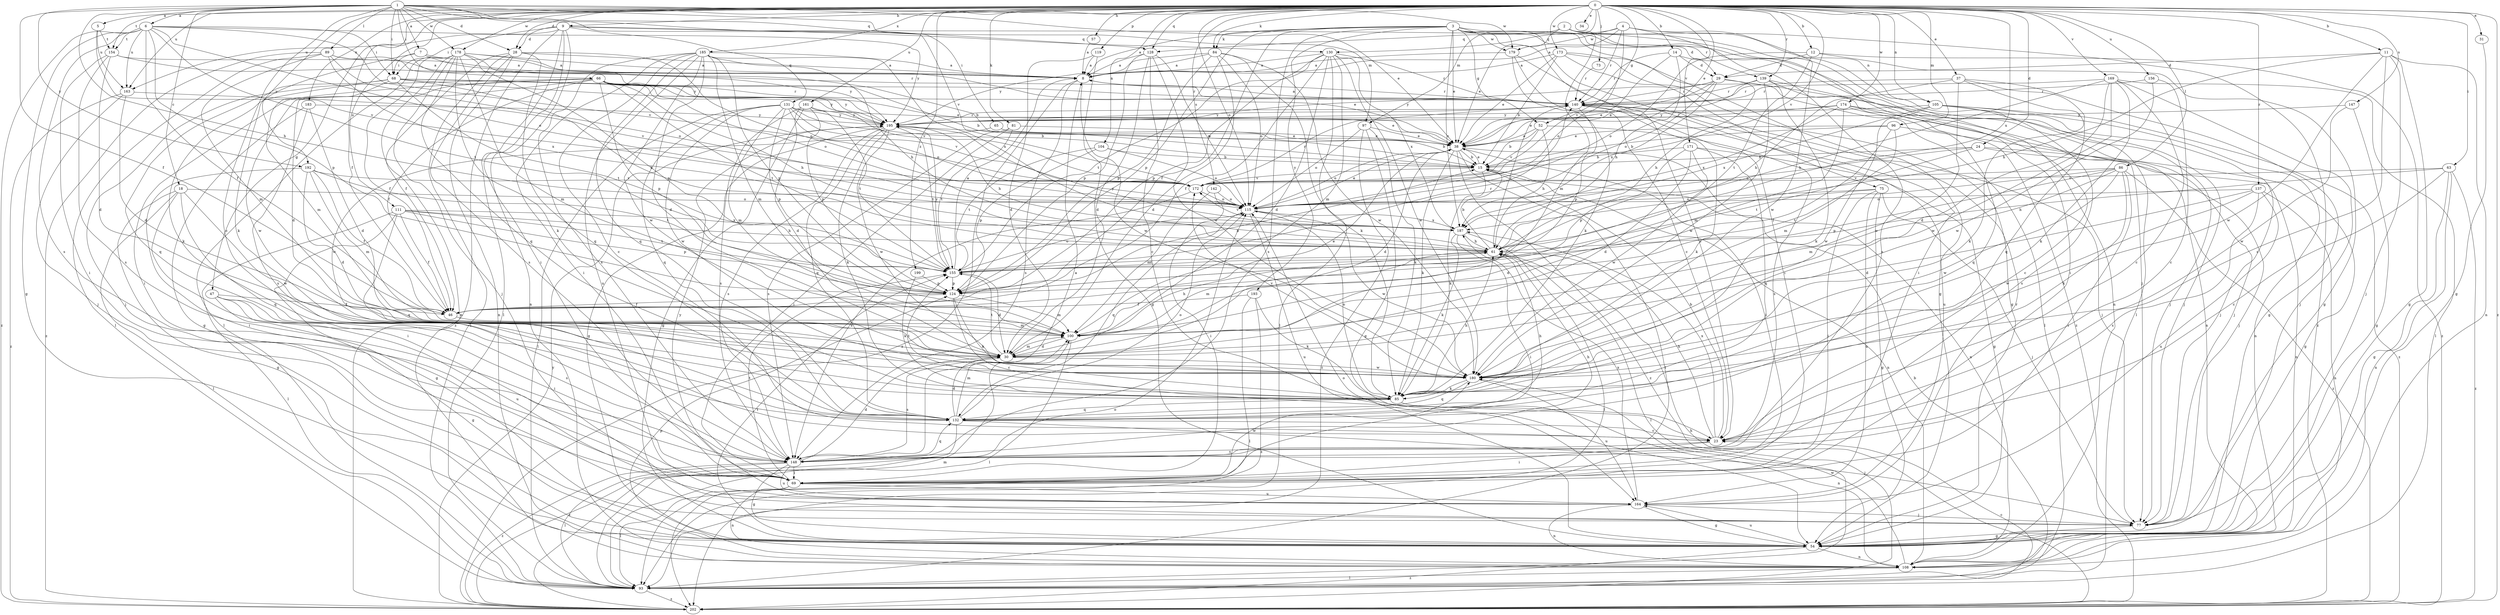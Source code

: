 strict digraph  {
0;
1;
2;
3;
4;
5;
6;
7;
8;
9;
11;
12;
14;
15;
18;
23;
24;
28;
29;
30;
31;
34;
37;
38;
46;
47;
52;
54;
57;
61;
63;
65;
66;
68;
69;
73;
75;
77;
81;
84;
85;
86;
89;
93;
96;
97;
100;
104;
105;
108;
111;
115;
119;
124;
128;
130;
131;
132;
137;
139;
140;
142;
147;
148;
154;
155;
156;
161;
163;
164;
169;
171;
172;
173;
174;
178;
179;
180;
183;
185;
187;
192;
193;
195;
199;
202;
0 -> 9  [label=b];
0 -> 11  [label=b];
0 -> 12  [label=b];
0 -> 14  [label=b];
0 -> 24  [label=d];
0 -> 28  [label=d];
0 -> 31  [label=e];
0 -> 34  [label=e];
0 -> 37  [label=e];
0 -> 38  [label=e];
0 -> 46  [label=f];
0 -> 47  [label=g];
0 -> 52  [label=g];
0 -> 57  [label=h];
0 -> 63  [label=i];
0 -> 73  [label=j];
0 -> 81  [label=k];
0 -> 84  [label=k];
0 -> 86  [label=l];
0 -> 96  [label=m];
0 -> 97  [label=m];
0 -> 104  [label=n];
0 -> 105  [label=n];
0 -> 111  [label=o];
0 -> 115  [label=o];
0 -> 119  [label=p];
0 -> 128  [label=q];
0 -> 137  [label=r];
0 -> 139  [label=r];
0 -> 142  [label=s];
0 -> 147  [label=s];
0 -> 154  [label=t];
0 -> 156  [label=u];
0 -> 161  [label=u];
0 -> 163  [label=u];
0 -> 169  [label=v];
0 -> 171  [label=v];
0 -> 172  [label=v];
0 -> 173  [label=w];
0 -> 174  [label=w];
0 -> 178  [label=w];
0 -> 183  [label=x];
0 -> 185  [label=x];
0 -> 187  [label=x];
0 -> 192  [label=y];
0 -> 199  [label=z];
0 -> 202  [label=z];
1 -> 5  [label=a];
1 -> 6  [label=a];
1 -> 7  [label=a];
1 -> 18  [label=c];
1 -> 23  [label=c];
1 -> 28  [label=d];
1 -> 38  [label=e];
1 -> 46  [label=f];
1 -> 61  [label=h];
1 -> 65  [label=i];
1 -> 66  [label=i];
1 -> 68  [label=i];
1 -> 89  [label=l];
1 -> 97  [label=m];
1 -> 128  [label=q];
1 -> 172  [label=v];
1 -> 178  [label=w];
1 -> 179  [label=w];
1 -> 192  [label=y];
2 -> 38  [label=e];
2 -> 93  [label=l];
2 -> 100  [label=m];
2 -> 105  [label=n];
2 -> 108  [label=n];
2 -> 128  [label=q];
2 -> 202  [label=z];
3 -> 8  [label=a];
3 -> 23  [label=c];
3 -> 38  [label=e];
3 -> 46  [label=f];
3 -> 52  [label=g];
3 -> 54  [label=g];
3 -> 75  [label=j];
3 -> 77  [label=j];
3 -> 84  [label=k];
3 -> 124  [label=p];
3 -> 139  [label=r];
3 -> 148  [label=s];
3 -> 179  [label=w];
3 -> 187  [label=x];
3 -> 193  [label=y];
4 -> 8  [label=a];
4 -> 130  [label=q];
4 -> 140  [label=r];
4 -> 148  [label=s];
4 -> 172  [label=v];
4 -> 179  [label=w];
4 -> 180  [label=w];
4 -> 202  [label=z];
5 -> 154  [label=t];
5 -> 163  [label=u];
5 -> 172  [label=v];
6 -> 46  [label=f];
6 -> 54  [label=g];
6 -> 68  [label=i];
6 -> 115  [label=o];
6 -> 124  [label=p];
6 -> 148  [label=s];
6 -> 154  [label=t];
6 -> 155  [label=t];
6 -> 163  [label=u];
6 -> 172  [label=v];
6 -> 195  [label=y];
6 -> 202  [label=z];
7 -> 8  [label=a];
7 -> 15  [label=b];
7 -> 68  [label=i];
7 -> 85  [label=k];
8 -> 140  [label=r];
8 -> 148  [label=s];
8 -> 180  [label=w];
8 -> 202  [label=z];
9 -> 28  [label=d];
9 -> 29  [label=d];
9 -> 68  [label=i];
9 -> 69  [label=i];
9 -> 93  [label=l];
9 -> 108  [label=n];
9 -> 130  [label=q];
9 -> 131  [label=q];
9 -> 163  [label=u];
9 -> 202  [label=z];
11 -> 23  [label=c];
11 -> 29  [label=d];
11 -> 54  [label=g];
11 -> 61  [label=h];
11 -> 77  [label=j];
11 -> 108  [label=n];
11 -> 180  [label=w];
12 -> 29  [label=d];
12 -> 54  [label=g];
12 -> 115  [label=o];
12 -> 155  [label=t];
12 -> 202  [label=z];
14 -> 29  [label=d];
14 -> 61  [label=h];
14 -> 69  [label=i];
14 -> 115  [label=o];
14 -> 140  [label=r];
15 -> 38  [label=e];
15 -> 85  [label=k];
15 -> 108  [label=n];
15 -> 172  [label=v];
18 -> 54  [label=g];
18 -> 69  [label=i];
18 -> 93  [label=l];
18 -> 115  [label=o];
18 -> 132  [label=q];
18 -> 180  [label=w];
23 -> 15  [label=b];
23 -> 61  [label=h];
23 -> 69  [label=i];
23 -> 148  [label=s];
23 -> 187  [label=x];
24 -> 15  [label=b];
24 -> 54  [label=g];
24 -> 108  [label=n];
24 -> 115  [label=o];
24 -> 155  [label=t];
28 -> 8  [label=a];
28 -> 46  [label=f];
28 -> 93  [label=l];
28 -> 108  [label=n];
28 -> 115  [label=o];
28 -> 132  [label=q];
28 -> 148  [label=s];
29 -> 38  [label=e];
29 -> 61  [label=h];
29 -> 77  [label=j];
29 -> 115  [label=o];
29 -> 140  [label=r];
29 -> 187  [label=x];
29 -> 195  [label=y];
30 -> 100  [label=m];
30 -> 148  [label=s];
30 -> 155  [label=t];
30 -> 180  [label=w];
31 -> 54  [label=g];
37 -> 54  [label=g];
37 -> 61  [label=h];
37 -> 85  [label=k];
37 -> 132  [label=q];
37 -> 140  [label=r];
37 -> 180  [label=w];
38 -> 15  [label=b];
38 -> 30  [label=d];
38 -> 69  [label=i];
38 -> 85  [label=k];
38 -> 93  [label=l];
38 -> 108  [label=n];
38 -> 115  [label=o];
38 -> 202  [label=z];
46 -> 100  [label=m];
47 -> 46  [label=f];
47 -> 54  [label=g];
47 -> 69  [label=i];
47 -> 148  [label=s];
47 -> 164  [label=u];
52 -> 15  [label=b];
52 -> 38  [label=e];
52 -> 61  [label=h];
52 -> 148  [label=s];
52 -> 172  [label=v];
54 -> 108  [label=n];
54 -> 115  [label=o];
54 -> 155  [label=t];
54 -> 164  [label=u];
54 -> 202  [label=z];
57 -> 8  [label=a];
61 -> 15  [label=b];
61 -> 93  [label=l];
61 -> 100  [label=m];
61 -> 140  [label=r];
61 -> 155  [label=t];
61 -> 195  [label=y];
63 -> 23  [label=c];
63 -> 54  [label=g];
63 -> 61  [label=h];
63 -> 108  [label=n];
63 -> 172  [label=v];
63 -> 202  [label=z];
65 -> 15  [label=b];
65 -> 38  [label=e];
65 -> 180  [label=w];
66 -> 15  [label=b];
66 -> 30  [label=d];
66 -> 46  [label=f];
66 -> 61  [label=h];
66 -> 69  [label=i];
66 -> 77  [label=j];
66 -> 115  [label=o];
66 -> 124  [label=p];
66 -> 140  [label=r];
66 -> 155  [label=t];
66 -> 172  [label=v];
66 -> 180  [label=w];
66 -> 195  [label=y];
68 -> 38  [label=e];
68 -> 61  [label=h];
68 -> 85  [label=k];
68 -> 100  [label=m];
68 -> 132  [label=q];
68 -> 140  [label=r];
68 -> 155  [label=t];
68 -> 195  [label=y];
69 -> 93  [label=l];
69 -> 108  [label=n];
69 -> 155  [label=t];
69 -> 164  [label=u];
69 -> 180  [label=w];
73 -> 140  [label=r];
75 -> 30  [label=d];
75 -> 54  [label=g];
75 -> 69  [label=i];
75 -> 77  [label=j];
75 -> 115  [label=o];
75 -> 164  [label=u];
77 -> 54  [label=g];
81 -> 38  [label=e];
81 -> 69  [label=i];
81 -> 148  [label=s];
81 -> 155  [label=t];
84 -> 8  [label=a];
84 -> 30  [label=d];
84 -> 85  [label=k];
84 -> 115  [label=o];
84 -> 124  [label=p];
84 -> 180  [label=w];
84 -> 195  [label=y];
85 -> 61  [label=h];
85 -> 108  [label=n];
85 -> 115  [label=o];
85 -> 132  [label=q];
85 -> 155  [label=t];
86 -> 69  [label=i];
86 -> 85  [label=k];
86 -> 100  [label=m];
86 -> 124  [label=p];
86 -> 155  [label=t];
86 -> 172  [label=v];
86 -> 180  [label=w];
86 -> 202  [label=z];
89 -> 8  [label=a];
89 -> 93  [label=l];
89 -> 100  [label=m];
89 -> 115  [label=o];
89 -> 187  [label=x];
89 -> 195  [label=y];
89 -> 202  [label=z];
93 -> 15  [label=b];
93 -> 23  [label=c];
93 -> 100  [label=m];
93 -> 202  [label=z];
96 -> 15  [label=b];
96 -> 38  [label=e];
96 -> 46  [label=f];
96 -> 77  [label=j];
96 -> 100  [label=m];
97 -> 38  [label=e];
97 -> 54  [label=g];
97 -> 85  [label=k];
97 -> 115  [label=o];
97 -> 202  [label=z];
100 -> 30  [label=d];
100 -> 38  [label=e];
100 -> 61  [label=h];
100 -> 93  [label=l];
104 -> 15  [label=b];
104 -> 115  [label=o];
104 -> 124  [label=p];
104 -> 155  [label=t];
105 -> 77  [label=j];
105 -> 108  [label=n];
105 -> 148  [label=s];
105 -> 180  [label=w];
105 -> 187  [label=x];
105 -> 195  [label=y];
105 -> 202  [label=z];
108 -> 93  [label=l];
108 -> 124  [label=p];
108 -> 180  [label=w];
111 -> 46  [label=f];
111 -> 54  [label=g];
111 -> 61  [label=h];
111 -> 93  [label=l];
111 -> 124  [label=p];
111 -> 132  [label=q];
111 -> 155  [label=t];
111 -> 187  [label=x];
115 -> 38  [label=e];
115 -> 132  [label=q];
115 -> 164  [label=u];
115 -> 180  [label=w];
115 -> 187  [label=x];
119 -> 8  [label=a];
119 -> 30  [label=d];
119 -> 54  [label=g];
124 -> 15  [label=b];
124 -> 23  [label=c];
124 -> 46  [label=f];
124 -> 85  [label=k];
124 -> 100  [label=m];
128 -> 8  [label=a];
128 -> 23  [label=c];
128 -> 30  [label=d];
128 -> 115  [label=o];
128 -> 124  [label=p];
128 -> 180  [label=w];
130 -> 8  [label=a];
130 -> 30  [label=d];
130 -> 46  [label=f];
130 -> 93  [label=l];
130 -> 100  [label=m];
130 -> 124  [label=p];
130 -> 140  [label=r];
130 -> 155  [label=t];
130 -> 180  [label=w];
130 -> 187  [label=x];
131 -> 15  [label=b];
131 -> 38  [label=e];
131 -> 93  [label=l];
131 -> 100  [label=m];
131 -> 115  [label=o];
131 -> 124  [label=p];
131 -> 132  [label=q];
131 -> 172  [label=v];
131 -> 180  [label=w];
131 -> 195  [label=y];
132 -> 23  [label=c];
132 -> 30  [label=d];
132 -> 61  [label=h];
132 -> 77  [label=j];
132 -> 100  [label=m];
132 -> 115  [label=o];
132 -> 202  [label=z];
137 -> 30  [label=d];
137 -> 108  [label=n];
137 -> 115  [label=o];
137 -> 148  [label=s];
137 -> 164  [label=u];
137 -> 180  [label=w];
139 -> 38  [label=e];
139 -> 77  [label=j];
139 -> 85  [label=k];
139 -> 108  [label=n];
139 -> 140  [label=r];
139 -> 180  [label=w];
140 -> 8  [label=a];
140 -> 77  [label=j];
140 -> 85  [label=k];
140 -> 124  [label=p];
140 -> 164  [label=u];
140 -> 195  [label=y];
142 -> 69  [label=i];
142 -> 100  [label=m];
142 -> 115  [label=o];
147 -> 54  [label=g];
147 -> 180  [label=w];
147 -> 195  [label=y];
148 -> 8  [label=a];
148 -> 30  [label=d];
148 -> 54  [label=g];
148 -> 61  [label=h];
148 -> 69  [label=i];
148 -> 93  [label=l];
148 -> 132  [label=q];
148 -> 164  [label=u];
148 -> 202  [label=z];
154 -> 8  [label=a];
154 -> 30  [label=d];
154 -> 69  [label=i];
154 -> 140  [label=r];
154 -> 148  [label=s];
155 -> 8  [label=a];
155 -> 30  [label=d];
155 -> 115  [label=o];
155 -> 124  [label=p];
155 -> 140  [label=r];
155 -> 195  [label=y];
156 -> 23  [label=c];
156 -> 140  [label=r];
156 -> 180  [label=w];
161 -> 30  [label=d];
161 -> 54  [label=g];
161 -> 124  [label=p];
161 -> 148  [label=s];
161 -> 155  [label=t];
161 -> 195  [label=y];
163 -> 30  [label=d];
163 -> 77  [label=j];
163 -> 172  [label=v];
163 -> 202  [label=z];
164 -> 54  [label=g];
164 -> 77  [label=j];
164 -> 108  [label=n];
164 -> 140  [label=r];
164 -> 187  [label=x];
164 -> 195  [label=y];
169 -> 23  [label=c];
169 -> 30  [label=d];
169 -> 61  [label=h];
169 -> 77  [label=j];
169 -> 85  [label=k];
169 -> 93  [label=l];
169 -> 140  [label=r];
169 -> 180  [label=w];
171 -> 15  [label=b];
171 -> 30  [label=d];
171 -> 54  [label=g];
171 -> 124  [label=p];
171 -> 132  [label=q];
171 -> 180  [label=w];
172 -> 115  [label=o];
172 -> 140  [label=r];
172 -> 148  [label=s];
173 -> 8  [label=a];
173 -> 15  [label=b];
173 -> 38  [label=e];
173 -> 54  [label=g];
173 -> 69  [label=i];
173 -> 93  [label=l];
174 -> 23  [label=c];
174 -> 38  [label=e];
174 -> 77  [label=j];
174 -> 100  [label=m];
174 -> 132  [label=q];
174 -> 187  [label=x];
174 -> 195  [label=y];
178 -> 8  [label=a];
178 -> 38  [label=e];
178 -> 46  [label=f];
178 -> 77  [label=j];
178 -> 85  [label=k];
178 -> 93  [label=l];
178 -> 100  [label=m];
178 -> 108  [label=n];
178 -> 124  [label=p];
178 -> 132  [label=q];
178 -> 195  [label=y];
179 -> 8  [label=a];
179 -> 23  [label=c];
179 -> 69  [label=i];
179 -> 85  [label=k];
180 -> 85  [label=k];
180 -> 132  [label=q];
180 -> 164  [label=u];
180 -> 172  [label=v];
183 -> 30  [label=d];
183 -> 54  [label=g];
183 -> 148  [label=s];
183 -> 195  [label=y];
185 -> 8  [label=a];
185 -> 23  [label=c];
185 -> 30  [label=d];
185 -> 61  [label=h];
185 -> 69  [label=i];
185 -> 100  [label=m];
185 -> 124  [label=p];
185 -> 132  [label=q];
185 -> 148  [label=s];
185 -> 164  [label=u];
185 -> 180  [label=w];
185 -> 187  [label=x];
187 -> 61  [label=h];
187 -> 69  [label=i];
187 -> 85  [label=k];
187 -> 93  [label=l];
187 -> 172  [label=v];
192 -> 30  [label=d];
192 -> 46  [label=f];
192 -> 69  [label=i];
192 -> 100  [label=m];
192 -> 155  [label=t];
192 -> 172  [label=v];
193 -> 46  [label=f];
193 -> 85  [label=k];
193 -> 93  [label=l];
193 -> 202  [label=z];
195 -> 38  [label=e];
195 -> 54  [label=g];
195 -> 61  [label=h];
195 -> 85  [label=k];
195 -> 132  [label=q];
195 -> 140  [label=r];
195 -> 148  [label=s];
195 -> 155  [label=t];
195 -> 180  [label=w];
199 -> 85  [label=k];
199 -> 124  [label=p];
202 -> 61  [label=h];
202 -> 115  [label=o];
202 -> 195  [label=y];
}
